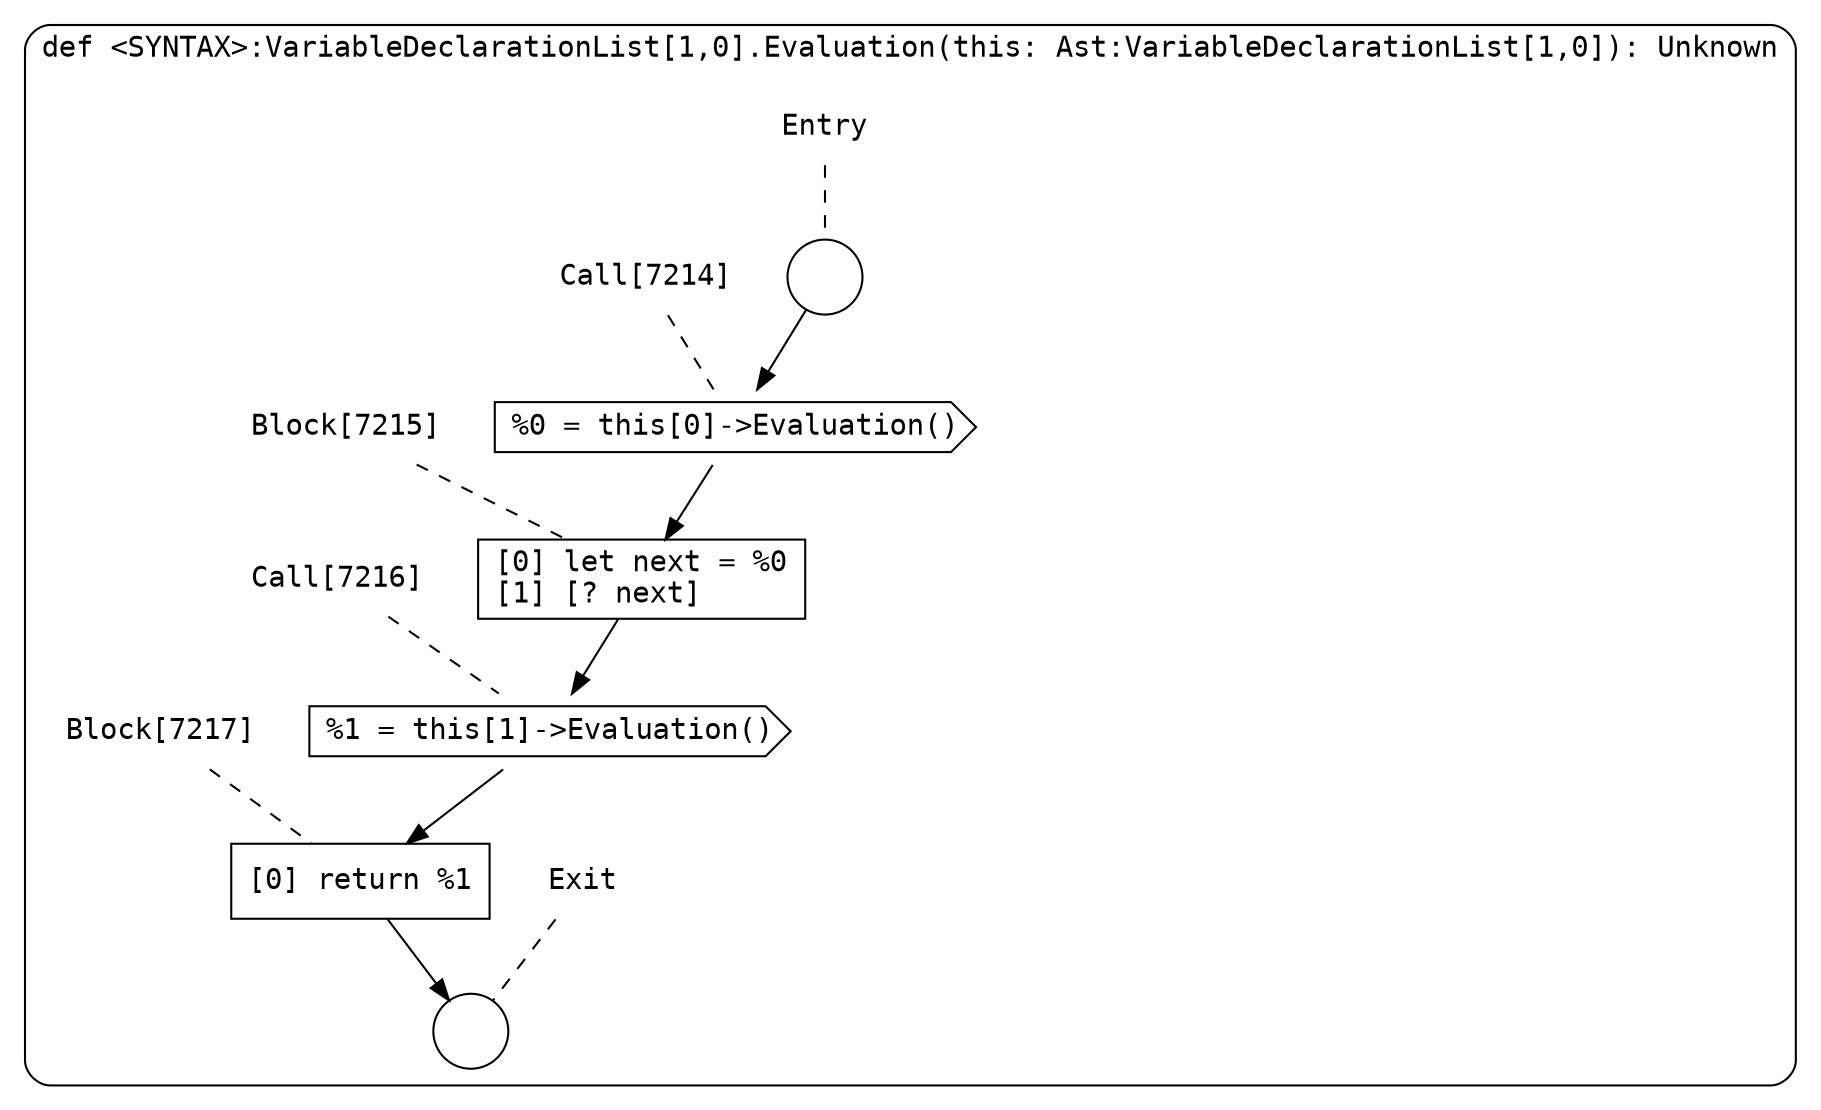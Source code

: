 digraph {
  graph [fontname = "Consolas"]
  node [fontname = "Consolas"]
  edge [fontname = "Consolas"]
  subgraph cluster1392 {
    label = "def <SYNTAX>:VariableDeclarationList[1,0].Evaluation(this: Ast:VariableDeclarationList[1,0]): Unknown"
    style = rounded
    cluster1392_entry_name [shape=none, label=<<font color="black">Entry</font>>]
    cluster1392_entry_name -> cluster1392_entry [arrowhead=none, color="black", style=dashed]
    cluster1392_entry [shape=circle label=" " color="black" fillcolor="white" style=filled]
    cluster1392_entry -> node7214 [color="black"]
    cluster1392_exit_name [shape=none, label=<<font color="black">Exit</font>>]
    cluster1392_exit_name -> cluster1392_exit [arrowhead=none, color="black", style=dashed]
    cluster1392_exit [shape=circle label=" " color="black" fillcolor="white" style=filled]
    node7214_name [shape=none, label=<<font color="black">Call[7214]</font>>]
    node7214_name -> node7214 [arrowhead=none, color="black", style=dashed]
    node7214 [shape=cds, label=<<font color="black">%0 = this[0]-&gt;Evaluation()</font>> color="black" fillcolor="white", style=filled]
    node7214 -> node7215 [color="black"]
    node7215_name [shape=none, label=<<font color="black">Block[7215]</font>>]
    node7215_name -> node7215 [arrowhead=none, color="black", style=dashed]
    node7215 [shape=box, label=<<font color="black">[0] let next = %0<BR ALIGN="LEFT"/>[1] [? next]<BR ALIGN="LEFT"/></font>> color="black" fillcolor="white", style=filled]
    node7215 -> node7216 [color="black"]
    node7216_name [shape=none, label=<<font color="black">Call[7216]</font>>]
    node7216_name -> node7216 [arrowhead=none, color="black", style=dashed]
    node7216 [shape=cds, label=<<font color="black">%1 = this[1]-&gt;Evaluation()</font>> color="black" fillcolor="white", style=filled]
    node7216 -> node7217 [color="black"]
    node7217_name [shape=none, label=<<font color="black">Block[7217]</font>>]
    node7217_name -> node7217 [arrowhead=none, color="black", style=dashed]
    node7217 [shape=box, label=<<font color="black">[0] return %1<BR ALIGN="LEFT"/></font>> color="black" fillcolor="white", style=filled]
    node7217 -> cluster1392_exit [color="black"]
  }
}